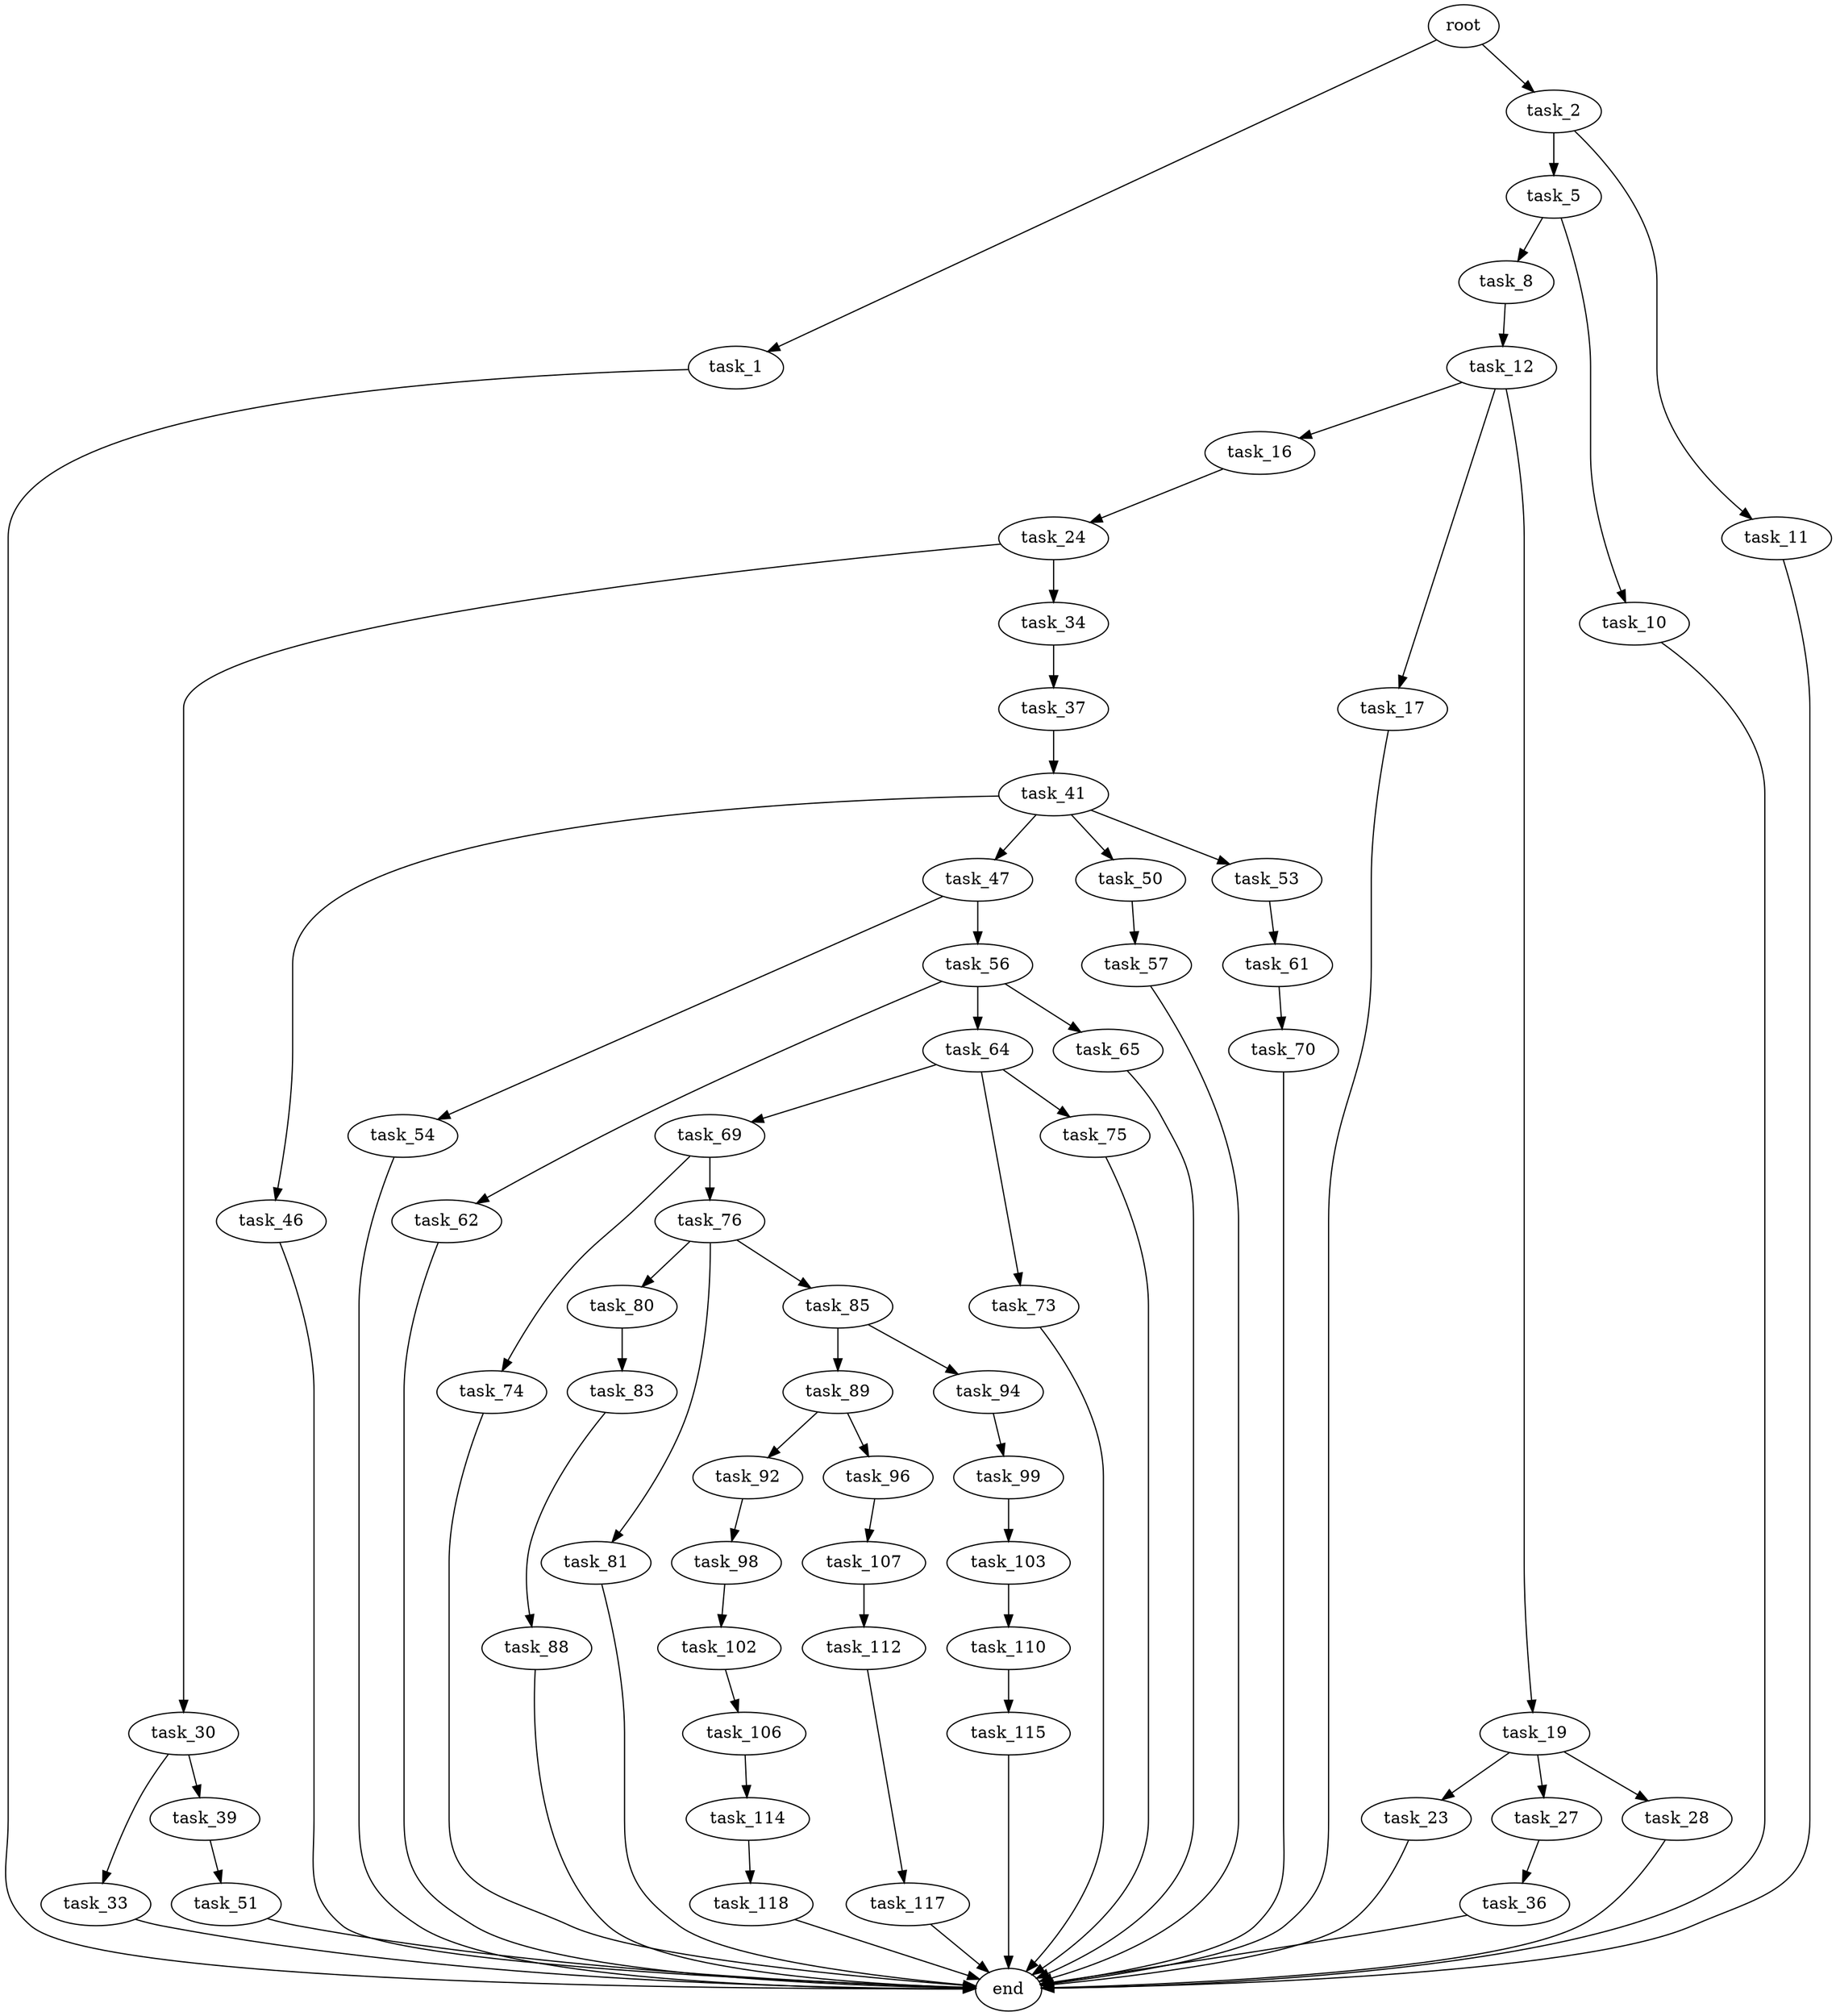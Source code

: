 digraph G {
  root [size="0.000000"];
  task_1 [size="210097472955.000000"];
  task_2 [size="158235411498.000000"];
  task_5 [size="8630009875.000000"];
  task_8 [size="24394162516.000000"];
  task_10 [size="945485114.000000"];
  task_11 [size="10596009471.000000"];
  task_12 [size="191867850411.000000"];
  task_16 [size="1073741824000.000000"];
  task_17 [size="15693226083.000000"];
  task_19 [size="68719476736.000000"];
  task_23 [size="15456952301.000000"];
  task_24 [size="50245808803.000000"];
  task_27 [size="170828272946.000000"];
  task_28 [size="157610348746.000000"];
  task_30 [size="151007951539.000000"];
  task_33 [size="68719476736.000000"];
  task_34 [size="124116058161.000000"];
  task_36 [size="8421786314.000000"];
  task_37 [size="31441823114.000000"];
  task_39 [size="4594835088.000000"];
  task_41 [size="1282874009633.000000"];
  task_46 [size="68719476736.000000"];
  task_47 [size="28991029248.000000"];
  task_50 [size="549755813888.000000"];
  task_51 [size="100314534922.000000"];
  task_53 [size="292291926011.000000"];
  task_54 [size="782757789696.000000"];
  task_56 [size="4979011232.000000"];
  task_57 [size="27624705973.000000"];
  task_61 [size="3999064116.000000"];
  task_62 [size="25958529081.000000"];
  task_64 [size="814530723176.000000"];
  task_65 [size="1073741824000.000000"];
  task_69 [size="782757789696.000000"];
  task_70 [size="28991029248.000000"];
  task_73 [size="1597495525.000000"];
  task_74 [size="8589934592.000000"];
  task_75 [size="68719476736.000000"];
  task_76 [size="368293445632.000000"];
  task_80 [size="1903143552.000000"];
  task_81 [size="12131107385.000000"];
  task_83 [size="273150955011.000000"];
  task_85 [size="2755680589.000000"];
  task_88 [size="8589934592.000000"];
  task_89 [size="266738667768.000000"];
  task_92 [size="691363349276.000000"];
  task_94 [size="12524254554.000000"];
  task_96 [size="290128545.000000"];
  task_98 [size="15460016960.000000"];
  task_99 [size="28991029248.000000"];
  task_102 [size="1073741824000.000000"];
  task_103 [size="9157483832.000000"];
  task_106 [size="11323603094.000000"];
  task_107 [size="325669956887.000000"];
  task_110 [size="36584643740.000000"];
  task_112 [size="25177184806.000000"];
  task_114 [size="9479794342.000000"];
  task_115 [size="231928233984.000000"];
  task_117 [size="3026977216.000000"];
  task_118 [size="7277771691.000000"];
  end [size="0.000000"];

  root -> task_1 [size="1.000000"];
  root -> task_2 [size="1.000000"];
  task_1 -> end [size="1.000000"];
  task_2 -> task_5 [size="209715200.000000"];
  task_2 -> task_11 [size="209715200.000000"];
  task_5 -> task_8 [size="536870912.000000"];
  task_5 -> task_10 [size="536870912.000000"];
  task_8 -> task_12 [size="679477248.000000"];
  task_10 -> end [size="1.000000"];
  task_11 -> end [size="1.000000"];
  task_12 -> task_16 [size="679477248.000000"];
  task_12 -> task_17 [size="679477248.000000"];
  task_12 -> task_19 [size="679477248.000000"];
  task_16 -> task_24 [size="838860800.000000"];
  task_17 -> end [size="1.000000"];
  task_19 -> task_23 [size="134217728.000000"];
  task_19 -> task_27 [size="134217728.000000"];
  task_19 -> task_28 [size="134217728.000000"];
  task_23 -> end [size="1.000000"];
  task_24 -> task_30 [size="75497472.000000"];
  task_24 -> task_34 [size="75497472.000000"];
  task_27 -> task_36 [size="411041792.000000"];
  task_28 -> end [size="1.000000"];
  task_30 -> task_33 [size="134217728.000000"];
  task_30 -> task_39 [size="134217728.000000"];
  task_33 -> end [size="1.000000"];
  task_34 -> task_37 [size="134217728.000000"];
  task_36 -> end [size="1.000000"];
  task_37 -> task_41 [size="536870912.000000"];
  task_39 -> task_51 [size="209715200.000000"];
  task_41 -> task_46 [size="838860800.000000"];
  task_41 -> task_47 [size="838860800.000000"];
  task_41 -> task_50 [size="838860800.000000"];
  task_41 -> task_53 [size="838860800.000000"];
  task_46 -> end [size="1.000000"];
  task_47 -> task_54 [size="75497472.000000"];
  task_47 -> task_56 [size="75497472.000000"];
  task_50 -> task_57 [size="536870912.000000"];
  task_51 -> end [size="1.000000"];
  task_53 -> task_61 [size="536870912.000000"];
  task_54 -> end [size="1.000000"];
  task_56 -> task_62 [size="134217728.000000"];
  task_56 -> task_64 [size="134217728.000000"];
  task_56 -> task_65 [size="134217728.000000"];
  task_57 -> end [size="1.000000"];
  task_61 -> task_70 [size="75497472.000000"];
  task_62 -> end [size="1.000000"];
  task_64 -> task_69 [size="838860800.000000"];
  task_64 -> task_73 [size="838860800.000000"];
  task_64 -> task_75 [size="838860800.000000"];
  task_65 -> end [size="1.000000"];
  task_69 -> task_74 [size="679477248.000000"];
  task_69 -> task_76 [size="679477248.000000"];
  task_70 -> end [size="1.000000"];
  task_73 -> end [size="1.000000"];
  task_74 -> end [size="1.000000"];
  task_75 -> end [size="1.000000"];
  task_76 -> task_80 [size="411041792.000000"];
  task_76 -> task_81 [size="411041792.000000"];
  task_76 -> task_85 [size="411041792.000000"];
  task_80 -> task_83 [size="75497472.000000"];
  task_81 -> end [size="1.000000"];
  task_83 -> task_88 [size="209715200.000000"];
  task_85 -> task_89 [size="75497472.000000"];
  task_85 -> task_94 [size="75497472.000000"];
  task_88 -> end [size="1.000000"];
  task_89 -> task_92 [size="301989888.000000"];
  task_89 -> task_96 [size="301989888.000000"];
  task_92 -> task_98 [size="536870912.000000"];
  task_94 -> task_99 [size="411041792.000000"];
  task_96 -> task_107 [size="33554432.000000"];
  task_98 -> task_102 [size="33554432.000000"];
  task_99 -> task_103 [size="75497472.000000"];
  task_102 -> task_106 [size="838860800.000000"];
  task_103 -> task_110 [size="33554432.000000"];
  task_106 -> task_114 [size="411041792.000000"];
  task_107 -> task_112 [size="301989888.000000"];
  task_110 -> task_115 [size="134217728.000000"];
  task_112 -> task_117 [size="33554432.000000"];
  task_114 -> task_118 [size="209715200.000000"];
  task_115 -> end [size="1.000000"];
  task_117 -> end [size="1.000000"];
  task_118 -> end [size="1.000000"];
}
